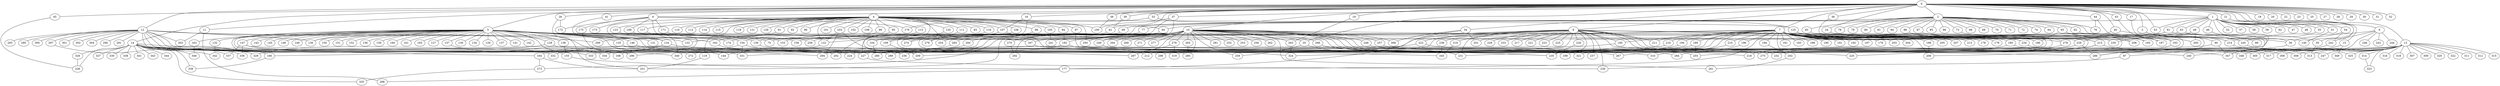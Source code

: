 
graph graphname {
    0 -- 1
0 -- 2
0 -- 3
0 -- 4
0 -- 5
0 -- 6
0 -- 7
0 -- 8
0 -- 9
0 -- 10
0 -- 11
0 -- 12
0 -- 13
0 -- 14
0 -- 15
0 -- 16
0 -- 17
0 -- 18
0 -- 19
0 -- 20
0 -- 21
0 -- 22
0 -- 23
0 -- 24
0 -- 25
0 -- 26
0 -- 27
0 -- 28
0 -- 29
0 -- 30
0 -- 31
0 -- 32
0 -- 33
0 -- 34
0 -- 35
0 -- 36
0 -- 37
0 -- 38
0 -- 39
0 -- 40
0 -- 41
0 -- 42
0 -- 43
0 -- 44
0 -- 45
0 -- 53
1 -- 46
1 -- 47
1 -- 48
1 -- 49
1 -- 50
1 -- 51
1 -- 52
1 -- 53
1 -- 54
1 -- 55
1 -- 56
1 -- 57
1 -- 58
1 -- 59
1 -- 60
1 -- 61
1 -- 62
1 -- 63
2 -- 64
2 -- 65
2 -- 66
2 -- 67
2 -- 68
2 -- 69
2 -- 70
2 -- 71
2 -- 72
2 -- 73
2 -- 74
2 -- 75
2 -- 76
2 -- 77
2 -- 78
2 -- 79
2 -- 80
2 -- 81
2 -- 82
2 -- 83
2 -- 84
2 -- 85
2 -- 86
2 -- 87
2 -- 88
3 -- 89
3 -- 90
4 -- 91
4 -- 92
4 -- 93
4 -- 94
4 -- 95
4 -- 96
4 -- 97
4 -- 98
4 -- 99
4 -- 100
4 -- 101
4 -- 102
4 -- 103
4 -- 104
4 -- 105
4 -- 106
4 -- 107
4 -- 108
4 -- 109
4 -- 110
4 -- 111
4 -- 112
4 -- 113
4 -- 114
4 -- 115
4 -- 116
4 -- 117
4 -- 118
4 -- 119
4 -- 120
4 -- 121
4 -- 122
4 -- 123
4 -- 124
4 -- 125
4 -- 126
4 -- 250
5 -- 128
5 -- 130
5 -- 131
5 -- 132
5 -- 133
5 -- 134
5 -- 129
5 -- 136
5 -- 137
5 -- 138
5 -- 139
5 -- 140
5 -- 141
5 -- 142
5 -- 143
5 -- 144
5 -- 145
5 -- 146
5 -- 147
5 -- 148
5 -- 149
5 -- 150
5 -- 151
5 -- 152
5 -- 153
5 -- 154
5 -- 155
5 -- 156
5 -- 157
5 -- 158
5 -- 159
5 -- 160
5 -- 161
5 -- 162
5 -- 163
5 -- 164
5 -- 165
5 -- 166
5 -- 167
5 -- 168
5 -- 135
5 -- 127
5 -- 324
5 -- 75
6 -- 169
6 -- 170
6 -- 171
6 -- 172
6 -- 173
6 -- 174
6 -- 175
6 -- 60
7 -- 176
7 -- 177
7 -- 178
7 -- 179
7 -- 180
7 -- 181
7 -- 182
7 -- 183
7 -- 184
7 -- 185
7 -- 186
7 -- 187
7 -- 188
7 -- 189
7 -- 190
7 -- 191
7 -- 192
7 -- 193
7 -- 194
7 -- 195
7 -- 196
7 -- 197
7 -- 198
7 -- 199
7 -- 200
7 -- 201
7 -- 202
7 -- 203
7 -- 204
7 -- 205
7 -- 206
7 -- 207
7 -- 208
7 -- 209
7 -- 210
7 -- 211
7 -- 212
7 -- 213
7 -- 214
7 -- 215
7 -- 216
8 -- 217
8 -- 218
8 -- 219
8 -- 220
8 -- 221
8 -- 222
8 -- 223
8 -- 224
8 -- 225
8 -- 226
8 -- 227
8 -- 228
8 -- 229
8 -- 230
8 -- 231
8 -- 232
8 -- 233
8 -- 234
8 -- 235
8 -- 236
8 -- 237
8 -- 238
8 -- 239
8 -- 240
8 -- 241
8 -- 211
8 -- 185
9 -- 242
9 -- 243
9 -- 244
9 -- 245
9 -- 246
9 -- 247
10 -- 256
10 -- 258
10 -- 259
10 -- 260
10 -- 261
10 -- 262
10 -- 257
10 -- 264
10 -- 265
10 -- 266
10 -- 267
10 -- 268
10 -- 269
10 -- 270
10 -- 271
10 -- 272
10 -- 273
10 -- 274
10 -- 275
10 -- 276
10 -- 277
10 -- 278
10 -- 279
10 -- 280
10 -- 281
10 -- 282
10 -- 283
10 -- 284
10 -- 285
10 -- 286
10 -- 287
10 -- 263
10 -- 248
10 -- 249
10 -- 250
10 -- 251
10 -- 252
10 -- 253
10 -- 254
10 -- 255
10 -- 109
10 -- 35
11 -- 288
11 -- 303
12 -- 289
12 -- 290
12 -- 291
12 -- 292
12 -- 293
12 -- 294
12 -- 295
12 -- 296
12 -- 297
12 -- 298
12 -- 299
12 -- 300
12 -- 301
12 -- 302
12 -- 303
12 -- 304
12 -- 56
12 -- 136
13 -- 305
13 -- 306
13 -- 307
13 -- 308
13 -- 309
13 -- 310
13 -- 311
13 -- 312
13 -- 313
13 -- 314
13 -- 315
13 -- 316
13 -- 317
13 -- 318
13 -- 319
13 -- 320
13 -- 321
13 -- 322
13 -- 323
13 -- 324
13 -- 325
14 -- 326
14 -- 327
14 -- 328
14 -- 329
14 -- 330
14 -- 331
14 -- 332
14 -- 333
14 -- 334
14 -- 335
14 -- 336
14 -- 337
14 -- 338
14 -- 339
14 -- 340
14 -- 341
14 -- 342
14 -- 343
14 -- 344
14 -- 345
14 -- 346
15 -- 347
15 -- 348
15 -- 349
16 -- 107
16 -- 139
17 -- 193
19 -- 263
21 -- 140
24 -- 231
24 -- 245
26 -- 251
26 -- 172
33 -- 125
33 -- 170
34 -- 268
34 -- 177
34 -- 201
35 -- 231
35 -- 259
36 -- 100
37 -- 100
37 -- 285
37 -- 249
38 -- 206
39 -- 42
40 -- 229
40 -- 50
41 -- 124
42 -- 104
43 -- 187
44 -- 195
44 -- 76
45 -- 328
46 -- 329
49 -- 230
49 -- 200
50 -- 313
51 -- 140
54 -- 242
54 -- 56
55 -- 214
56 -- 240
60 -- 250
61 -- 122
61 -- 158
61 -- 347
63 -- 331
63 -- 167
65 -- 186
65 -- 208
65 -- 245
67 -- 215
69 -- 299
73 -- 255
77 -- 153
82 -- 286
83 -- 340
87 -- 239
88 -- 278
90 -- 235
90 -- 347
91 -- 136
94 -- 182
95 -- 174
97 -- 310
98 -- 254
98 -- 319
99 -- 133
103 -- 294
103 -- 236
103 -- 122
104 -- 280
105 -- 241
107 -- 235
107 -- 292
107 -- 154
108 -- 227
109 -- 209
111 -- 279
113 -- 209
116 -- 162
117 -- 334
119 -- 251
120 -- 274
122 -- 144
123 -- 124
124 -- 236
124 -- 166
124 -- 164
125 -- 186
125 -- 214
125 -- 234
128 -- 329
128 -- 235
131 -- 347
132 -- 342
135 -- 292
138 -- 155
139 -- 321
146 -- 227
147 -- 337
147 -- 336
147 -- 287
147 -- 272
154 -- 212
154 -- 168
154 -- 331
155 -- 177
157 -- 334
162 -- 224
163 -- 346
164 -- 251
164 -- 273
166 -- 339
167 -- 231
169 -- 340
171 -- 258
175 -- 296
177 -- 288
180 -- 306
180 -- 218
182 -- 294
182 -- 199
184 -- 202
185 -- 236
189 -- 255
189 -- 334
193 -- 286
194 -- 289
196 -- 267
198 -- 206
202 -- 261
210 -- 321
214 -- 247
215 -- 220
215 -- 313
215 -- 232
215 -- 275
216 -- 333
219 -- 345
222 -- 237
222 -- 292
226 -- 235
227 -- 239
229 -- 298
229 -- 286
234 -- 308
238 -- 345
242 -- 347
245 -- 325
248 -- 348
249 -- 305
257 -- 317
260 -- 296
263 -- 324
265 -- 285
266 -- 321
270 -- 282
273 -- 335
276 -- 319
276 -- 287
278 -- 284
283 -- 332
297 -- 329
314 -- 323
326 -- 328

}
